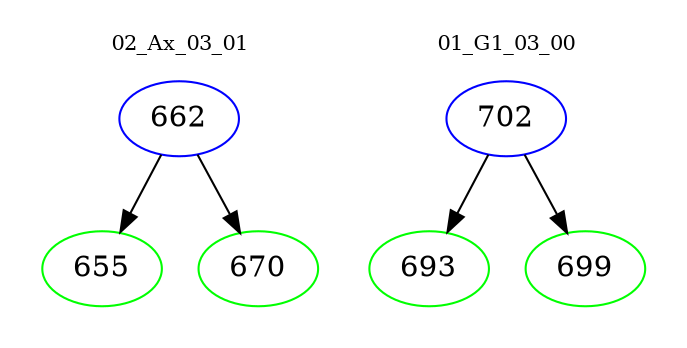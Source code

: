 digraph{
subgraph cluster_0 {
color = white
label = "02_Ax_03_01";
fontsize=10;
T0_662 [label="662", color="blue"]
T0_662 -> T0_655 [color="black"]
T0_655 [label="655", color="green"]
T0_662 -> T0_670 [color="black"]
T0_670 [label="670", color="green"]
}
subgraph cluster_1 {
color = white
label = "01_G1_03_00";
fontsize=10;
T1_702 [label="702", color="blue"]
T1_702 -> T1_693 [color="black"]
T1_693 [label="693", color="green"]
T1_702 -> T1_699 [color="black"]
T1_699 [label="699", color="green"]
}
}

